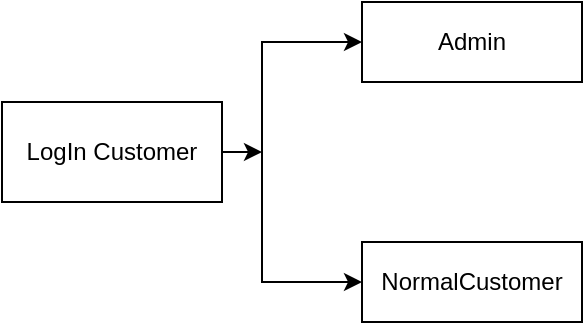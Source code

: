<mxfile version="21.5.2" type="device">
  <diagram name="Flow-Chart" id="SNVoqVsgkIurVveEMOqO">
    <mxGraphModel dx="1194" dy="734" grid="1" gridSize="10" guides="1" tooltips="1" connect="1" arrows="1" fold="1" page="1" pageScale="1" pageWidth="827" pageHeight="1169" math="0" shadow="0">
      <root>
        <mxCell id="0" />
        <mxCell id="1" parent="0" />
        <mxCell id="zF3KwguIuhQTwK2H28FV-1" value="NormalCustomer" style="rounded=0;whiteSpace=wrap;html=1;" vertex="1" parent="1">
          <mxGeometry x="210" y="410" width="110" height="40" as="geometry" />
        </mxCell>
        <mxCell id="zF3KwguIuhQTwK2H28FV-2" value="LogIn Customer" style="rounded=0;whiteSpace=wrap;html=1;" vertex="1" parent="1">
          <mxGeometry x="30" y="340" width="110" height="50" as="geometry" />
        </mxCell>
        <mxCell id="zF3KwguIuhQTwK2H28FV-4" value="Admin" style="rounded=0;whiteSpace=wrap;html=1;" vertex="1" parent="1">
          <mxGeometry x="210" y="290" width="110" height="40" as="geometry" />
        </mxCell>
        <mxCell id="zF3KwguIuhQTwK2H28FV-7" value="" style="endArrow=classic;startArrow=classic;html=1;rounded=0;entryX=0;entryY=0.5;entryDx=0;entryDy=0;exitX=0;exitY=0.5;exitDx=0;exitDy=0;" edge="1" parent="1" source="zF3KwguIuhQTwK2H28FV-1" target="zF3KwguIuhQTwK2H28FV-4">
          <mxGeometry width="50" height="50" relative="1" as="geometry">
            <mxPoint x="170" y="440" as="sourcePoint" />
            <mxPoint x="170" y="300" as="targetPoint" />
            <Array as="points">
              <mxPoint x="160" y="430" />
              <mxPoint x="160" y="310" />
            </Array>
          </mxGeometry>
        </mxCell>
        <mxCell id="zF3KwguIuhQTwK2H28FV-8" value="" style="endArrow=classic;html=1;rounded=0;exitX=1;exitY=0.5;exitDx=0;exitDy=0;" edge="1" parent="1" source="zF3KwguIuhQTwK2H28FV-2">
          <mxGeometry width="50" height="50" relative="1" as="geometry">
            <mxPoint x="390" y="400" as="sourcePoint" />
            <mxPoint x="160" y="365" as="targetPoint" />
          </mxGeometry>
        </mxCell>
      </root>
    </mxGraphModel>
  </diagram>
</mxfile>
